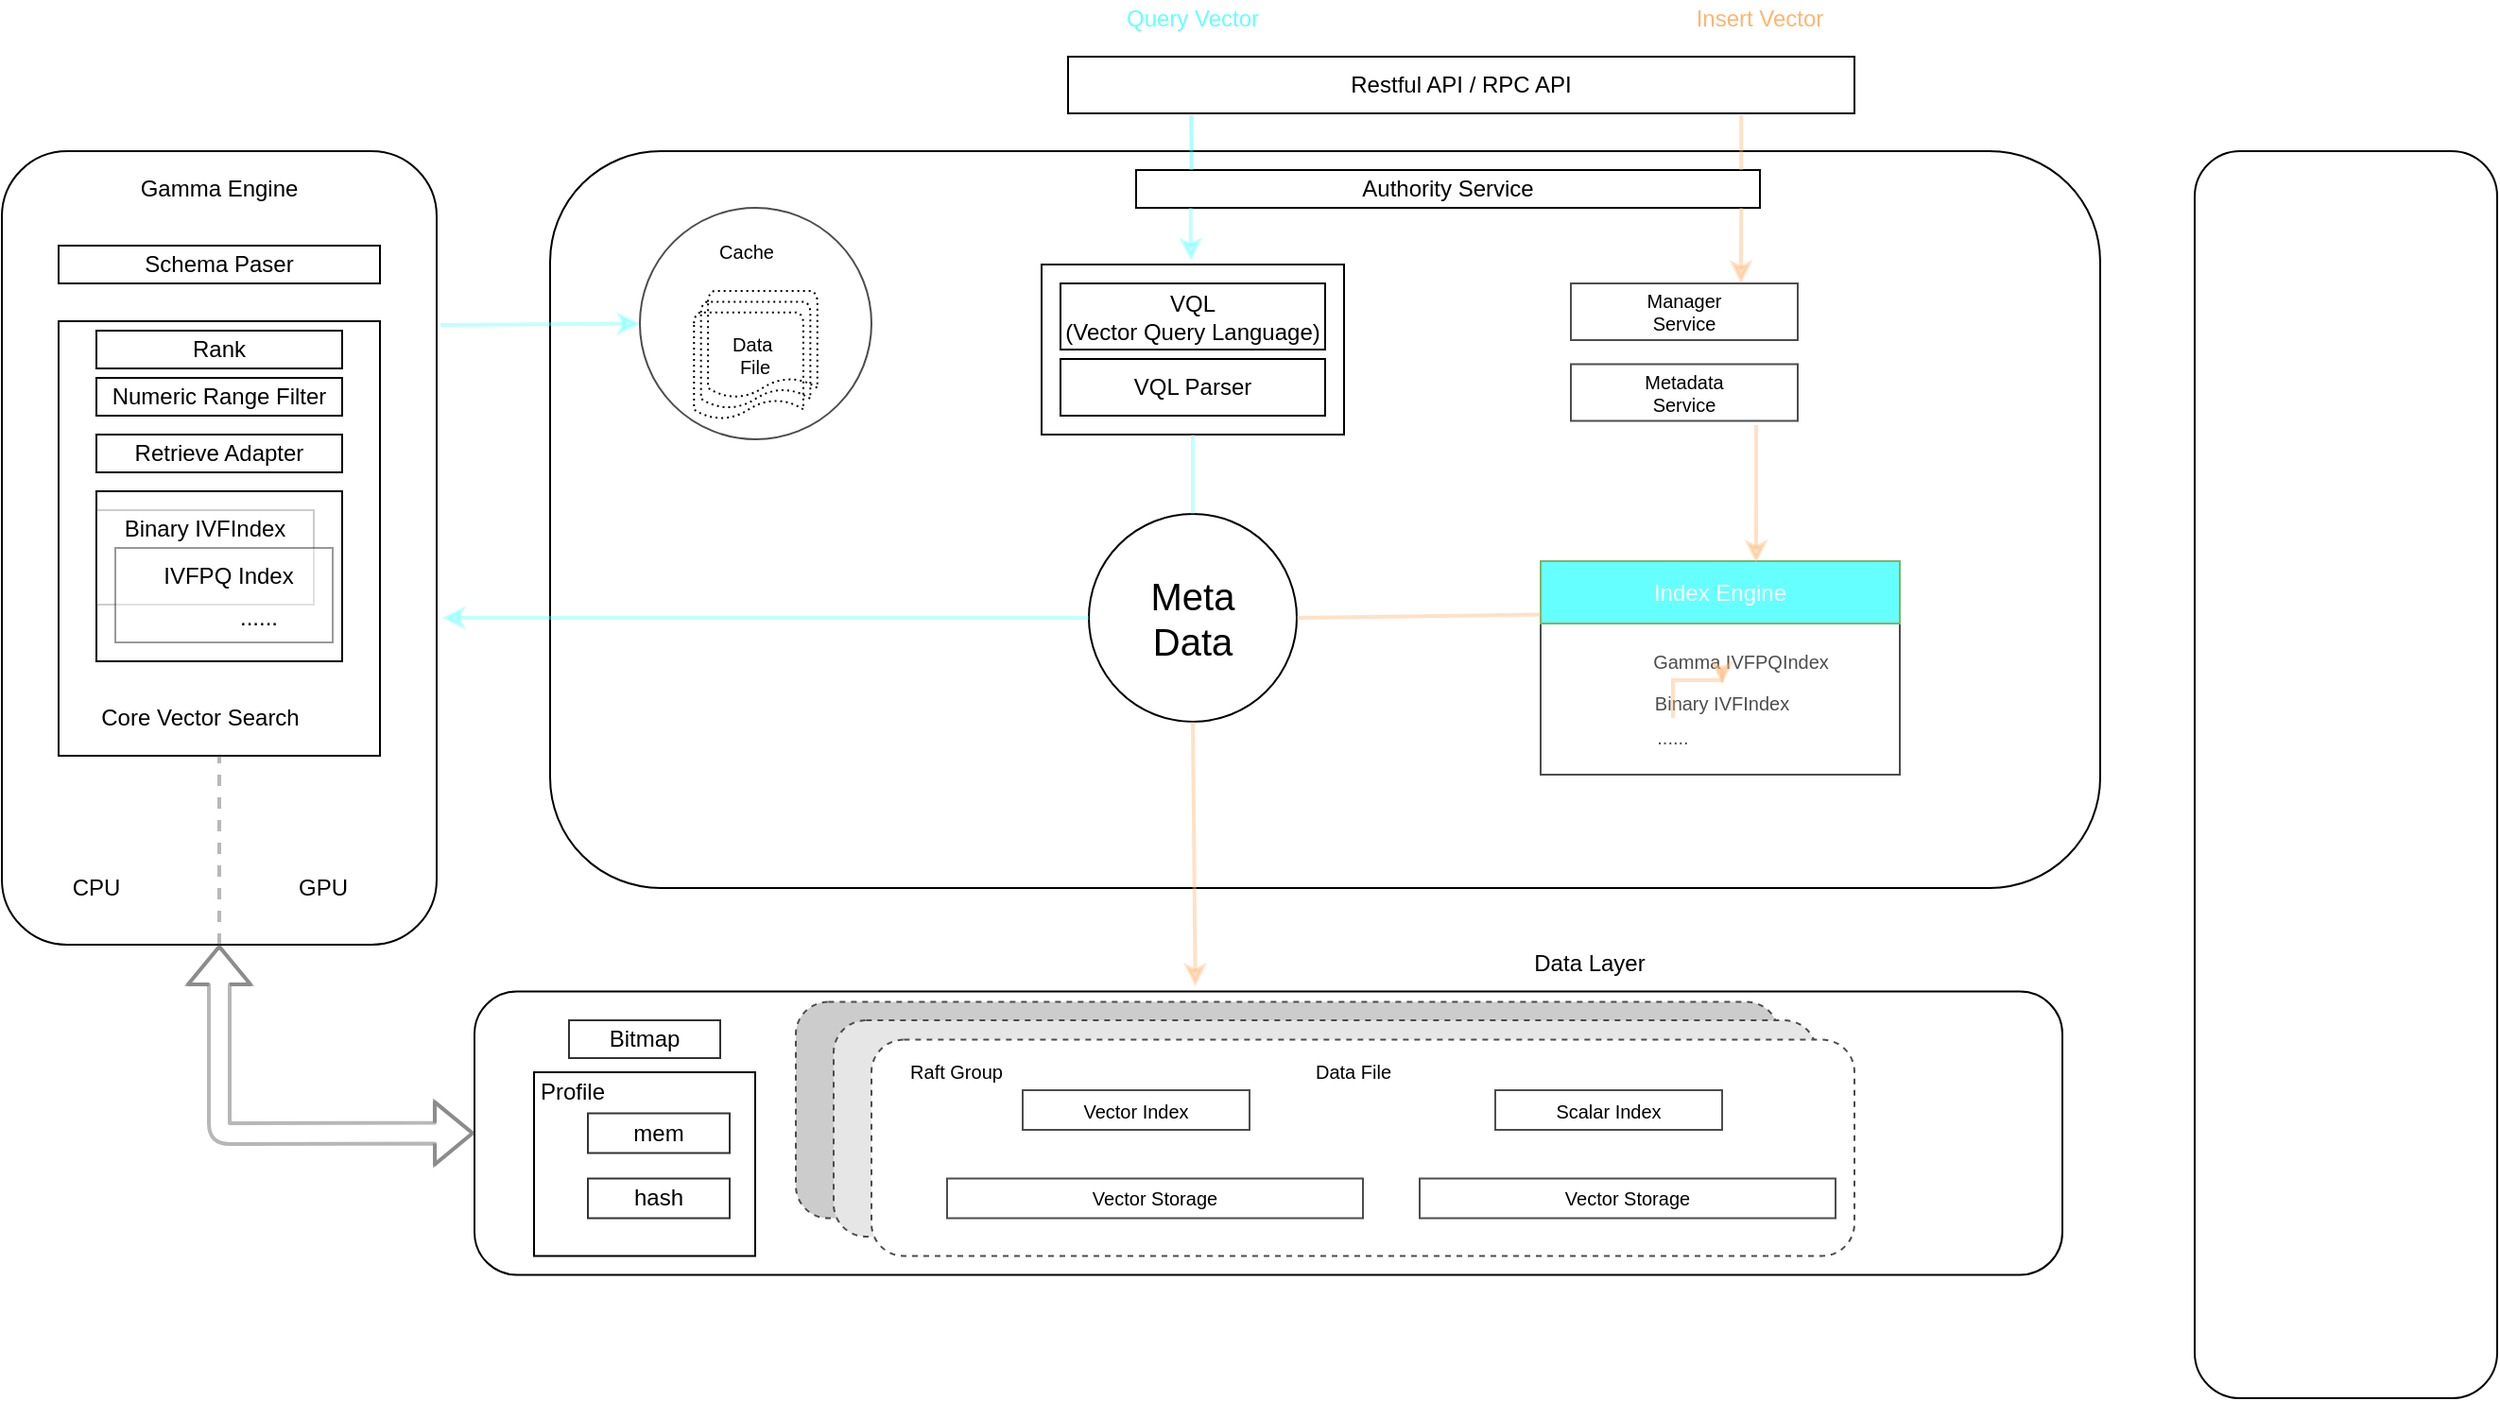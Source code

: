 <mxfile version="12.8.8" type="github">
  <diagram id="ewiyI6Ya4YxJHakEgsau" name="Page-1">
    <mxGraphModel dx="2212" dy="771" grid="1" gridSize="10" guides="1" tooltips="1" connect="1" arrows="1" fold="1" page="1" pageScale="1" pageWidth="827" pageHeight="1169" math="0" shadow="0">
      <root>
        <mxCell id="0" />
        <mxCell id="1" parent="0" />
        <mxCell id="YWar3o_qTFHEqiDnkTcQ-3" value="" style="rounded=1;whiteSpace=wrap;html=1;" vertex="1" parent="1">
          <mxGeometry x="140" y="130" width="820" height="390" as="geometry" />
        </mxCell>
        <mxCell id="YWar3o_qTFHEqiDnkTcQ-4" value="" style="rounded=1;whiteSpace=wrap;html=1;" vertex="1" parent="1">
          <mxGeometry x="-150" y="130" width="230" height="420" as="geometry" />
        </mxCell>
        <mxCell id="YWar3o_qTFHEqiDnkTcQ-5" value="" style="rounded=1;whiteSpace=wrap;html=1;" vertex="1" parent="1">
          <mxGeometry x="100" y="574.75" width="840" height="150" as="geometry" />
        </mxCell>
        <mxCell id="YWar3o_qTFHEqiDnkTcQ-6" value="" style="rounded=1;whiteSpace=wrap;html=1;" vertex="1" parent="1">
          <mxGeometry x="1010" y="130" width="160" height="660" as="geometry" />
        </mxCell>
        <mxCell id="YWar3o_qTFHEqiDnkTcQ-7" value="Restful API / RPC API" style="rounded=0;whiteSpace=wrap;html=1;" vertex="1" parent="1">
          <mxGeometry x="414" y="80" width="416" height="30" as="geometry" />
        </mxCell>
        <mxCell id="YWar3o_qTFHEqiDnkTcQ-8" value="Query Vector" style="text;html=1;strokeColor=none;fillColor=none;align=center;verticalAlign=middle;whiteSpace=wrap;rounded=0;fontColor=#66FFFF;" vertex="1" parent="1">
          <mxGeometry x="420" y="50" width="120" height="20" as="geometry" />
        </mxCell>
        <mxCell id="YWar3o_qTFHEqiDnkTcQ-9" value="Insert Vector" style="text;html=1;strokeColor=none;fillColor=none;align=center;verticalAlign=middle;whiteSpace=wrap;rounded=0;fontColor=#FFB570;" vertex="1" parent="1">
          <mxGeometry x="720" y="50" width="120" height="20" as="geometry" />
        </mxCell>
        <mxCell id="YWar3o_qTFHEqiDnkTcQ-10" value="Authority Service" style="rounded=0;whiteSpace=wrap;html=1;" vertex="1" parent="1">
          <mxGeometry x="450" y="140" width="330" height="20" as="geometry" />
        </mxCell>
        <mxCell id="YWar3o_qTFHEqiDnkTcQ-11" value="" style="rounded=0;whiteSpace=wrap;html=1;" vertex="1" parent="1">
          <mxGeometry x="400" y="190" width="160" height="90" as="geometry" />
        </mxCell>
        <mxCell id="YWar3o_qTFHEqiDnkTcQ-12" value="VQL&lt;br&gt;(Vector Query Language)" style="rounded=0;whiteSpace=wrap;html=1;" vertex="1" parent="1">
          <mxGeometry x="410" y="200" width="140" height="35" as="geometry" />
        </mxCell>
        <mxCell id="YWar3o_qTFHEqiDnkTcQ-13" value="VQL Parser" style="rounded=0;whiteSpace=wrap;html=1;" vertex="1" parent="1">
          <mxGeometry x="410" y="240" width="140" height="30" as="geometry" />
        </mxCell>
        <mxCell id="YWar3o_qTFHEqiDnkTcQ-14" value="&lt;font style=&quot;font-size: 20px&quot;&gt;Meta&lt;br&gt;Data&lt;/font&gt;" style="ellipse;whiteSpace=wrap;html=1;aspect=fixed;" vertex="1" parent="1">
          <mxGeometry x="425" y="322" width="110" height="110" as="geometry" />
        </mxCell>
        <mxCell id="YWar3o_qTFHEqiDnkTcQ-15" value="Gamma Engine" style="text;html=1;strokeColor=none;fillColor=none;align=center;verticalAlign=middle;whiteSpace=wrap;rounded=0;" vertex="1" parent="1">
          <mxGeometry x="-90" y="140" width="110" height="20" as="geometry" />
        </mxCell>
        <mxCell id="YWar3o_qTFHEqiDnkTcQ-16" value="Schema Paser" style="rounded=0;whiteSpace=wrap;html=1;" vertex="1" parent="1">
          <mxGeometry x="-120" y="180" width="170" height="20" as="geometry" />
        </mxCell>
        <mxCell id="YWar3o_qTFHEqiDnkTcQ-17" value="" style="rounded=0;whiteSpace=wrap;html=1;" vertex="1" parent="1">
          <mxGeometry x="-120" y="220" width="170" height="230" as="geometry" />
        </mxCell>
        <mxCell id="YWar3o_qTFHEqiDnkTcQ-18" value="Rank" style="rounded=0;whiteSpace=wrap;html=1;" vertex="1" parent="1">
          <mxGeometry x="-100" y="225" width="130" height="20" as="geometry" />
        </mxCell>
        <mxCell id="YWar3o_qTFHEqiDnkTcQ-19" value="Numeric Range Filter" style="rounded=0;whiteSpace=wrap;html=1;" vertex="1" parent="1">
          <mxGeometry x="-100" y="250" width="130" height="20" as="geometry" />
        </mxCell>
        <mxCell id="YWar3o_qTFHEqiDnkTcQ-20" value="Retrieve Adapter" style="rounded=0;whiteSpace=wrap;html=1;" vertex="1" parent="1">
          <mxGeometry x="-100" y="280" width="130" height="20" as="geometry" />
        </mxCell>
        <mxCell id="YWar3o_qTFHEqiDnkTcQ-21" value="" style="rounded=0;whiteSpace=wrap;html=1;" vertex="1" parent="1">
          <mxGeometry x="-100" y="310" width="130" height="90" as="geometry" />
        </mxCell>
        <mxCell id="YWar3o_qTFHEqiDnkTcQ-25" value="" style="rounded=0;whiteSpace=wrap;html=1;opacity=20;" vertex="1" parent="1">
          <mxGeometry x="-100" y="320" width="115" height="50" as="geometry" />
        </mxCell>
        <mxCell id="YWar3o_qTFHEqiDnkTcQ-26" value="Binary IVFIndex" style="text;html=1;strokeColor=none;fillColor=none;align=center;verticalAlign=middle;whiteSpace=wrap;rounded=0;" vertex="1" parent="1">
          <mxGeometry x="-100" y="320" width="115" height="20" as="geometry" />
        </mxCell>
        <mxCell id="YWar3o_qTFHEqiDnkTcQ-27" value="" style="rounded=0;whiteSpace=wrap;html=1;opacity=40;" vertex="1" parent="1">
          <mxGeometry x="-90" y="340" width="115" height="50" as="geometry" />
        </mxCell>
        <mxCell id="YWar3o_qTFHEqiDnkTcQ-28" value="IVFPQ Index" style="text;html=1;strokeColor=none;fillColor=none;align=center;verticalAlign=middle;whiteSpace=wrap;rounded=0;" vertex="1" parent="1">
          <mxGeometry x="-80" y="345" width="100" height="20" as="geometry" />
        </mxCell>
        <mxCell id="YWar3o_qTFHEqiDnkTcQ-29" value="......" style="text;html=1;strokeColor=none;fillColor=none;align=center;verticalAlign=middle;whiteSpace=wrap;rounded=0;" vertex="1" parent="1">
          <mxGeometry x="-54" y="367" width="80" height="20" as="geometry" />
        </mxCell>
        <mxCell id="YWar3o_qTFHEqiDnkTcQ-30" value="Core Vector Search" style="text;html=1;strokeColor=none;fillColor=none;align=center;verticalAlign=middle;whiteSpace=wrap;rounded=0;" vertex="1" parent="1">
          <mxGeometry x="-110" y="420" width="130" height="20" as="geometry" />
        </mxCell>
        <mxCell id="YWar3o_qTFHEqiDnkTcQ-36" value="" style="endArrow=none;dashed=1;html=1;shadow=0;strokeColor=#4D4D4D;strokeWidth=2;opacity=40;exitX=0.5;exitY=1;exitDx=0;exitDy=0;entryX=0.5;entryY=1;entryDx=0;entryDy=0;" edge="1" parent="1" source="YWar3o_qTFHEqiDnkTcQ-4" target="YWar3o_qTFHEqiDnkTcQ-17">
          <mxGeometry width="50" height="50" relative="1" as="geometry">
            <mxPoint x="-60" y="510" as="sourcePoint" />
            <mxPoint x="-10" y="460" as="targetPoint" />
          </mxGeometry>
        </mxCell>
        <mxCell id="YWar3o_qTFHEqiDnkTcQ-37" value="CPU" style="text;html=1;strokeColor=none;fillColor=none;align=center;verticalAlign=middle;whiteSpace=wrap;rounded=0;" vertex="1" parent="1">
          <mxGeometry x="-120" y="510" width="40" height="20" as="geometry" />
        </mxCell>
        <mxCell id="YWar3o_qTFHEqiDnkTcQ-38" value="GPU" style="text;html=1;strokeColor=none;fillColor=none;align=center;verticalAlign=middle;whiteSpace=wrap;rounded=0;" vertex="1" parent="1">
          <mxGeometry y="510" width="40" height="20" as="geometry" />
        </mxCell>
        <mxCell id="YWar3o_qTFHEqiDnkTcQ-40" value="Data Layer" style="text;html=1;strokeColor=none;fillColor=none;align=center;verticalAlign=middle;whiteSpace=wrap;rounded=0;opacity=80;" vertex="1" parent="1">
          <mxGeometry x="620" y="550" width="140" height="20" as="geometry" />
        </mxCell>
        <mxCell id="YWar3o_qTFHEqiDnkTcQ-46" value="Bitmap" style="rounded=0;whiteSpace=wrap;html=1;opacity=80;" vertex="1" parent="1">
          <mxGeometry x="150" y="590" width="80" height="20" as="geometry" />
        </mxCell>
        <mxCell id="YWar3o_qTFHEqiDnkTcQ-47" value="Profile" style="text;html=1;strokeColor=none;fillColor=none;align=center;verticalAlign=middle;whiteSpace=wrap;rounded=0;opacity=80;" vertex="1" parent="1">
          <mxGeometry x="131.5" y="617.5" width="40" height="20" as="geometry" />
        </mxCell>
        <mxCell id="YWar3o_qTFHEqiDnkTcQ-48" value="mem&lt;span style=&quot;color: rgba(0 , 0 , 0 , 0) ; font-family: monospace ; font-size: 0px ; white-space: nowrap&quot;&gt;%3CmxGraphModel%3E%3Croot%3E%3CmxCell%20id%3D%220%22%2F%3E%3CmxCell%20id%3D%221%22%20parent%3D%220%22%2F%3E%3CmxCell%20id%3D%222%22%20value%3D%22Vector%26lt%3Bbr%26gt%3B%26amp%3Bnbsp%3BStorage%22%20style%3D%22strokeWidth%3D2%3Bhtml%3D1%3Bshape%3Dmxgraph.flowchart.multi-document%3BwhiteSpace%3Dwrap%3Bopacity%3D80%3B%22%20vertex%3D%221%22%20parent%3D%221%22%3E%3CmxGeometry%20x%3D%22-54%22%20y%3D%22680%22%20width%3D%2294%22%20height%3D%2280%22%20as%3D%22geometry%22%2F%3E%3C%2FmxCell%3E%3C%2Froot%3E%3C%2FmxGraphModel%3E&lt;/span&gt;&lt;span style=&quot;color: rgba(0 , 0 , 0 , 0) ; font-family: monospace ; font-size: 0px ; white-space: nowrap&quot;&gt;%3CmxGraphModel%3E%3Croot%3E%3CmxCell%20id%3D%220%22%2F%3E%3CmxCell%20id%3D%221%22%20parent%3D%220%22%2F%3E%3CmxCell%20id%3D%222%22%20value%3D%22Vector%26lt%3Bbr%26gt%3B%26amp%3Bnbsp%3BStorage%22%20style%3D%22strokeWidth%3D2%3Bhtml%3D1%3Bshape%3Dmxgraph.flowchart.multi-document%3BwhiteSpace%3Dwrap%3Bopacity%3D80%3B%22%20vertex%3D%221%22%20parent%3D%221%22%3E%3CmxGeometry%20x%3D%22-54%22%20y%3D%22680%22%20width%3D%2294%22%20height%3D%2280%22%20as%3D%22geometry%22%2F%3E%3C%2FmxCell%3E%3C%2Froot%3E%3C%2FmxGraphModel%3E&lt;/span&gt;" style="rounded=0;whiteSpace=wrap;html=1;opacity=80;" vertex="1" parent="1">
          <mxGeometry x="160" y="639.25" width="75" height="21" as="geometry" />
        </mxCell>
        <mxCell id="YWar3o_qTFHEqiDnkTcQ-49" value="hash" style="rounded=0;whiteSpace=wrap;html=1;opacity=80;" vertex="1" parent="1">
          <mxGeometry x="160" y="673.75" width="75" height="21" as="geometry" />
        </mxCell>
        <mxCell id="YWar3o_qTFHEqiDnkTcQ-50" value="" style="rounded=0;whiteSpace=wrap;html=1;fillColor=none;" vertex="1" parent="1">
          <mxGeometry x="131.5" y="617.5" width="117" height="97.25" as="geometry" />
        </mxCell>
        <mxCell id="YWar3o_qTFHEqiDnkTcQ-72" value="" style="rounded=1;whiteSpace=wrap;html=1;strokeColor=#4D4D4D;fillColor=#CCCCCC;fontSize=10;dashed=1;" vertex="1" parent="1">
          <mxGeometry x="270" y="580.25" width="520" height="114.5" as="geometry" />
        </mxCell>
        <mxCell id="YWar3o_qTFHEqiDnkTcQ-74" value="" style="rounded=1;whiteSpace=wrap;html=1;strokeColor=#4D4D4D;fillColor=#E6E6E6;fontSize=10;dashed=1;" vertex="1" parent="1">
          <mxGeometry x="290" y="590" width="520" height="114.5" as="geometry" />
        </mxCell>
        <mxCell id="YWar3o_qTFHEqiDnkTcQ-75" value="" style="rounded=1;whiteSpace=wrap;html=1;strokeColor=#4D4D4D;fillColor=#FFFFFF;fontSize=10;dashed=1;" vertex="1" parent="1">
          <mxGeometry x="310" y="600.25" width="520" height="114.5" as="geometry" />
        </mxCell>
        <mxCell id="YWar3o_qTFHEqiDnkTcQ-76" value="Vector Index&lt;span style=&quot;color: rgba(0 , 0 , 0 , 0) ; font-family: monospace ; font-size: 0px ; white-space: nowrap&quot;&gt;%3CmxGraphModel%3E%3Croot%3E%3CmxCell%20id%3D%220%22%2F%3E%3CmxCell%20id%3D%221%22%20parent%3D%220%22%2F%3E%3CmxCell%20id%3D%222%22%20value%3D%22%22%20style%3D%22rounded%3D1%3BwhiteSpace%3Dwrap%3Bhtml%3D1%3BstrokeColor%3D%234D4D4D%3BfillColor%3D%23FFFFFF%3BfontSize%3D10%3Bdashed%3D1%3B%22%20vertex%3D%221%22%20parent%3D%221%22%3E%3CmxGeometry%20x%3D%22300%22%20y%3D%22625.5%22%20width%3D%22520%22%20height%3D%22114.5%22%20as%3D%22geometry%22%2F%3E%3C%2FmxCell%3E%3C%2Froot%3E%3C%2FmxGraphModel%3E&lt;/span&gt;" style="rounded=0;whiteSpace=wrap;html=1;strokeColor=#4D4D4D;fillColor=none;fontSize=10;" vertex="1" parent="1">
          <mxGeometry x="390" y="627" width="120" height="21" as="geometry" />
        </mxCell>
        <mxCell id="YWar3o_qTFHEqiDnkTcQ-77" value="Scalar Index&lt;span style=&quot;color: rgba(0 , 0 , 0 , 0) ; font-family: monospace ; font-size: 0px ; white-space: nowrap&quot;&gt;%3CmxGraphModel%3E%3Croot%3E%3CmxCell%20id%3D%220%22%2F%3E%3CmxCell%20id%3D%221%22%20parent%3D%220%22%2F%3E%3CmxCell%20id%3D%222%22%20value%3D%22%22%20style%3D%22rounded%3D1%3BwhiteSpace%3Dwrap%3Bhtml%3D1%3BstrokeColor%3D%234D4D4D%3BfillColor%3D%23FFFFFF%3BfontSize%3D10%3Bdashed%3D1%3B%22%20vertex%3D%221%22%20parent%3D%221%22%3E%3CmxGeometry%20x%3D%22300%22%20y%3D%22625.5%22%20width%3D%22520%22%20height%3D%22114.5%22%20as%3D%22geometry%22%2F%3E%3C%2FmxCell%3E%3C%2Froot%3E%3C%2FmxGraphModel%3E&lt;/span&gt;" style="rounded=0;whiteSpace=wrap;html=1;strokeColor=#4D4D4D;fillColor=none;fontSize=10;" vertex="1" parent="1">
          <mxGeometry x="640" y="627" width="120" height="21" as="geometry" />
        </mxCell>
        <mxCell id="YWar3o_qTFHEqiDnkTcQ-78" value="Vector Storage&lt;span style=&quot;color: rgba(0 , 0 , 0 , 0) ; font-family: monospace ; font-size: 0px ; white-space: nowrap&quot;&gt;%3CmxGraphModel%3E%3Croot%3E%3CmxCell%20id%3D%220%22%2F%3E%3CmxCell%20id%3D%221%22%20parent%3D%220%22%2F%3E%3CmxCell%20id%3D%222%22%20value%3D%22%22%20style%3D%22rounded%3D1%3BwhiteSpace%3Dwrap%3Bhtml%3D1%3BstrokeColor%3D%234D4D4D%3BfillColor%3D%23FFFFFF%3BfontSize%3D10%3Bdashed%3D1%3B%22%20vertex%3D%221%22%20parent%3D%221%22%3E%3CmxGeometry%20x%3D%22300%22%20y%3D%22625.5%22%20width%3D%22520%22%20height%3D%22114.5%22%20as%3D%22geometry%22%2F%3E%3C%2FmxCell%3E%3C%2Froot%3E%3C%2FmxGraphModel%&lt;/span&gt;" style="rounded=0;whiteSpace=wrap;html=1;strokeColor=#4D4D4D;fillColor=none;fontSize=10;" vertex="1" parent="1">
          <mxGeometry x="350" y="673.75" width="220" height="21" as="geometry" />
        </mxCell>
        <mxCell id="YWar3o_qTFHEqiDnkTcQ-79" value="Vector Storage&lt;span style=&quot;color: rgba(0 , 0 , 0 , 0) ; font-family: monospace ; font-size: 0px ; white-space: nowrap&quot;&gt;%3CmxGraphModel%3E%3Croot%3E%3CmxCell%20id%3D%220%22%2F%3E%3CmxCell%20id%3D%221%22%20parent%3D%220%22%2F%3E%3CmxCell%20id%3D%222%22%20value%3D%22%22%20style%3D%22rounded%3D1%3BwhiteSpace%3Dwrap%3Bhtml%3D1%3BstrokeColor%3D%234D4D4D%3BfillColor%3D%23FFFFFF%3BfontSize%3D10%3Bdashed%3D1%3B%22%20vertex%3D%221%22%20parent%3D%221%22%3E%3CmxGeometry%20x%3D%22300%22%20y%3D%22625.5%22%20width%3D%22520%22%20height%3D%22114.5%22%20as%3D%22geometry%22%2F%3E%3C%2FmxCell%3E%3C%2Froot%3E%3C%2FmxGraphModel%&lt;/span&gt;" style="rounded=0;whiteSpace=wrap;html=1;strokeColor=#4D4D4D;fillColor=none;fontSize=10;" vertex="1" parent="1">
          <mxGeometry x="600" y="673.75" width="220" height="21" as="geometry" />
        </mxCell>
        <mxCell id="YWar3o_qTFHEqiDnkTcQ-81" value="Raft Group" style="text;html=1;strokeColor=none;fillColor=none;align=center;verticalAlign=middle;whiteSpace=wrap;rounded=0;fontSize=10;" vertex="1" parent="1">
          <mxGeometry x="320" y="607" width="70" height="20" as="geometry" />
        </mxCell>
        <mxCell id="YWar3o_qTFHEqiDnkTcQ-82" value="" style="shape=flexArrow;endArrow=classic;startArrow=classic;html=1;shadow=0;strokeColor=#4D4D4D;strokeWidth=2;fontSize=10;opacity=40;entryX=0.5;entryY=1;entryDx=0;entryDy=0;exitX=0;exitY=0.5;exitDx=0;exitDy=0;" edge="1" parent="1" source="YWar3o_qTFHEqiDnkTcQ-5" target="YWar3o_qTFHEqiDnkTcQ-4">
          <mxGeometry width="50" height="50" relative="1" as="geometry">
            <mxPoint x="-70" y="660" as="sourcePoint" />
            <mxPoint x="-20" y="610" as="targetPoint" />
            <Array as="points">
              <mxPoint x="-35" y="650" />
            </Array>
          </mxGeometry>
        </mxCell>
        <mxCell id="YWar3o_qTFHEqiDnkTcQ-83" value="" style="ellipse;whiteSpace=wrap;html=1;aspect=fixed;strokeColor=#4D4D4D;fillColor=none;fontSize=10;" vertex="1" parent="1">
          <mxGeometry x="187.5" y="160" width="122.5" height="122.5" as="geometry" />
        </mxCell>
        <mxCell id="YWar3o_qTFHEqiDnkTcQ-84" value="Data File" style="text;html=1;strokeColor=none;fillColor=none;align=center;verticalAlign=middle;whiteSpace=wrap;rounded=0;fontSize=10;" vertex="1" parent="1">
          <mxGeometry x="530" y="607" width="70" height="20" as="geometry" />
        </mxCell>
        <mxCell id="YWar3o_qTFHEqiDnkTcQ-87" value="Data&amp;nbsp;&lt;br&gt;File" style="strokeWidth=1;html=1;shape=mxgraph.flowchart.multi-document;whiteSpace=wrap;fillColor=none;fontSize=10;dashed=1;dashPattern=1 2;" vertex="1" parent="1">
          <mxGeometry x="216.13" y="204" width="65.25" height="68.75" as="geometry" />
        </mxCell>
        <mxCell id="YWar3o_qTFHEqiDnkTcQ-88" value="Cache" style="text;html=1;strokeColor=none;fillColor=none;align=center;verticalAlign=middle;whiteSpace=wrap;rounded=0;dashed=1;dashPattern=1 2;fontSize=10;" vertex="1" parent="1">
          <mxGeometry x="224" y="173" width="40" height="20" as="geometry" />
        </mxCell>
        <mxCell id="YWar3o_qTFHEqiDnkTcQ-91" value="Manager&lt;br&gt;Service" style="rounded=0;whiteSpace=wrap;html=1;strokeColor=#4D4D4D;strokeWidth=1;fillColor=none;fontSize=10;" vertex="1" parent="1">
          <mxGeometry x="680" y="200" width="120" height="30" as="geometry" />
        </mxCell>
        <mxCell id="YWar3o_qTFHEqiDnkTcQ-92" value="Metadata&lt;br&gt;Service" style="rounded=0;whiteSpace=wrap;html=1;strokeColor=#4D4D4D;strokeWidth=1;fillColor=none;fontSize=10;" vertex="1" parent="1">
          <mxGeometry x="680" y="242.75" width="120" height="30" as="geometry" />
        </mxCell>
        <mxCell id="YWar3o_qTFHEqiDnkTcQ-94" value="" style="endArrow=classic;html=1;shadow=0;strokeColor=#66FFFF;strokeWidth=2;fontSize=10;opacity=40;entryX=0.806;entryY=-0.022;entryDx=0;entryDy=0;exitX=0.148;exitY=1;exitDx=0;exitDy=0;exitPerimeter=0;entryPerimeter=0;fillColor=#dae8fc;" edge="1" parent="1">
          <mxGeometry width="50" height="50" relative="1" as="geometry">
            <mxPoint x="478.84" y="160" as="sourcePoint" />
            <mxPoint x="478.96" y="188.02" as="targetPoint" />
          </mxGeometry>
        </mxCell>
        <mxCell id="YWar3o_qTFHEqiDnkTcQ-95" value="" style="endArrow=none;html=1;shadow=0;strokeColor=#33FFFF;strokeWidth=2;fontSize=10;opacity=40;entryX=0.233;entryY=1.033;entryDx=0;entryDy=0;entryPerimeter=0;exitX=0.125;exitY=0;exitDx=0;exitDy=0;exitPerimeter=0;fillColor=#dae8fc;" edge="1" parent="1">
          <mxGeometry width="50" height="50" relative="1" as="geometry">
            <mxPoint x="479.25" y="140" as="sourcePoint" />
            <mxPoint x="479.18" y="110.99" as="targetPoint" />
          </mxGeometry>
        </mxCell>
        <mxCell id="YWar3o_qTFHEqiDnkTcQ-98" value="" style="endArrow=none;html=1;shadow=0;strokeColor=#66FFFF;strokeWidth=2;fontSize=10;opacity=40;entryX=0.5;entryY=1;entryDx=0;entryDy=0;exitX=0.5;exitY=0;exitDx=0;exitDy=0;" edge="1" parent="1" source="YWar3o_qTFHEqiDnkTcQ-14" target="YWar3o_qTFHEqiDnkTcQ-11">
          <mxGeometry width="50" height="50" relative="1" as="geometry">
            <mxPoint x="310" y="370" as="sourcePoint" />
            <mxPoint x="360" y="320" as="targetPoint" />
          </mxGeometry>
        </mxCell>
        <mxCell id="YWar3o_qTFHEqiDnkTcQ-99" value="" style="endArrow=classic;html=1;shadow=0;strokeColor=#66FFFF;strokeWidth=2;fontSize=10;opacity=40;entryX=1.013;entryY=0.588;entryDx=0;entryDy=0;entryPerimeter=0;" edge="1" parent="1" source="YWar3o_qTFHEqiDnkTcQ-14" target="YWar3o_qTFHEqiDnkTcQ-4">
          <mxGeometry width="50" height="50" relative="1" as="geometry">
            <mxPoint x="250" y="400" as="sourcePoint" />
            <mxPoint x="300" y="350" as="targetPoint" />
          </mxGeometry>
        </mxCell>
        <mxCell id="YWar3o_qTFHEqiDnkTcQ-104" value="" style="rounded=0;whiteSpace=wrap;html=1;strokeColor=#4D4D4D;strokeWidth=1;fillColor=none;fontSize=10;fontColor=#66FFFF;" vertex="1" parent="1">
          <mxGeometry x="664" y="347" width="190" height="113" as="geometry" />
        </mxCell>
        <mxCell id="YWar3o_qTFHEqiDnkTcQ-105" value="&lt;font color=&quot;#ffffff&quot; style=&quot;font-size: 12px&quot;&gt;Index Engine&lt;/font&gt;" style="rounded=0;whiteSpace=wrap;html=1;strokeColor=#82b366;strokeWidth=1;fillColor=#66FFFF;fontSize=10;" vertex="1" parent="1">
          <mxGeometry x="664" y="347" width="190" height="33" as="geometry" />
        </mxCell>
        <mxCell id="YWar3o_qTFHEqiDnkTcQ-107" value="Gamma IVFPQIndex" style="text;html=1;strokeColor=none;fillColor=none;align=center;verticalAlign=middle;whiteSpace=wrap;rounded=0;fontSize=10;fontColor=#4D4D4D;" vertex="1" parent="1">
          <mxGeometry x="700" y="390" width="140" height="20" as="geometry" />
        </mxCell>
        <mxCell id="YWar3o_qTFHEqiDnkTcQ-108" value="Binary IVFIndex" style="text;html=1;strokeColor=none;fillColor=none;align=center;verticalAlign=middle;whiteSpace=wrap;rounded=0;fontSize=10;fontColor=#4D4D4D;" vertex="1" parent="1">
          <mxGeometry x="690" y="412" width="140" height="20" as="geometry" />
        </mxCell>
        <mxCell id="YWar3o_qTFHEqiDnkTcQ-110" value="" style="endArrow=classic;html=1;shadow=0;strokeColor=#66FFFF;strokeWidth=2;fontSize=10;fontColor=#4D4D4D;opacity=40;entryX=0;entryY=0.5;entryDx=0;entryDy=0;exitX=1.009;exitY=0.219;exitDx=0;exitDy=0;exitPerimeter=0;" edge="1" parent="1" source="YWar3o_qTFHEqiDnkTcQ-4" target="YWar3o_qTFHEqiDnkTcQ-83">
          <mxGeometry width="50" height="50" relative="1" as="geometry">
            <mxPoint x="170" y="370" as="sourcePoint" />
            <mxPoint x="220" y="320" as="targetPoint" />
          </mxGeometry>
        </mxCell>
        <mxCell id="YWar3o_qTFHEqiDnkTcQ-126" style="edgeStyle=orthogonalEdgeStyle;rounded=0;comic=0;orthogonalLoop=1;jettySize=auto;html=1;exitX=0.5;exitY=0;exitDx=0;exitDy=0;shadow=0;strokeColor=#FFB570;strokeWidth=2;fontSize=10;fontColor=#FFB570;opacity=40;" edge="1" parent="1" source="YWar3o_qTFHEqiDnkTcQ-111" target="YWar3o_qTFHEqiDnkTcQ-108">
          <mxGeometry relative="1" as="geometry" />
        </mxCell>
        <mxCell id="YWar3o_qTFHEqiDnkTcQ-111" value="......" style="text;html=1;strokeColor=none;fillColor=none;align=center;verticalAlign=middle;whiteSpace=wrap;rounded=0;fontSize=10;fontColor=#4D4D4D;" vertex="1" parent="1">
          <mxGeometry x="714" y="430" width="40" height="20" as="geometry" />
        </mxCell>
        <mxCell id="YWar3o_qTFHEqiDnkTcQ-120" value="" style="endArrow=none;html=1;shadow=0;strokeColor=#FFB570;strokeWidth=2;fontSize=10;fontColor=#FFB570;opacity=40;entryX=0.856;entryY=1.033;entryDx=0;entryDy=0;entryPerimeter=0;exitX=0.97;exitY=0;exitDx=0;exitDy=0;exitPerimeter=0;" edge="1" parent="1" source="YWar3o_qTFHEqiDnkTcQ-10" target="YWar3o_qTFHEqiDnkTcQ-7">
          <mxGeometry width="50" height="50" relative="1" as="geometry">
            <mxPoint x="830" y="200" as="sourcePoint" />
            <mxPoint x="880" y="150" as="targetPoint" />
          </mxGeometry>
        </mxCell>
        <mxCell id="YWar3o_qTFHEqiDnkTcQ-121" value="" style="endArrow=classic;html=1;shadow=0;strokeColor=#FFB570;strokeWidth=2;fontSize=10;fontColor=#FFB570;opacity=40;entryX=0.75;entryY=0;entryDx=0;entryDy=0;exitX=0.97;exitY=1;exitDx=0;exitDy=0;exitPerimeter=0;" edge="1" parent="1" source="YWar3o_qTFHEqiDnkTcQ-10" target="YWar3o_qTFHEqiDnkTcQ-91">
          <mxGeometry width="50" height="50" relative="1" as="geometry">
            <mxPoint x="820" y="210" as="sourcePoint" />
            <mxPoint x="870" y="160" as="targetPoint" />
          </mxGeometry>
        </mxCell>
        <mxCell id="YWar3o_qTFHEqiDnkTcQ-123" value="" style="endArrow=classic;html=1;shadow=0;strokeColor=#FFB570;strokeWidth=2;fontSize=10;fontColor=#FFB570;opacity=40;entryX=0.6;entryY=0.03;entryDx=0;entryDy=0;entryPerimeter=0;exitX=0.817;exitY=1.075;exitDx=0;exitDy=0;exitPerimeter=0;" edge="1" parent="1" source="YWar3o_qTFHEqiDnkTcQ-92" target="YWar3o_qTFHEqiDnkTcQ-105">
          <mxGeometry width="50" height="50" relative="1" as="geometry">
            <mxPoint x="830" y="310" as="sourcePoint" />
            <mxPoint x="880" y="260" as="targetPoint" />
          </mxGeometry>
        </mxCell>
        <mxCell id="YWar3o_qTFHEqiDnkTcQ-124" value="" style="endArrow=none;html=1;shadow=0;strokeColor=#FFB570;strokeWidth=2;fontSize=10;fontColor=#FFB570;opacity=40;entryX=0;entryY=0.25;entryDx=0;entryDy=0;exitX=1;exitY=0.5;exitDx=0;exitDy=0;" edge="1" parent="1" source="YWar3o_qTFHEqiDnkTcQ-14" target="YWar3o_qTFHEqiDnkTcQ-104">
          <mxGeometry width="50" height="50" relative="1" as="geometry">
            <mxPoint x="590" y="410" as="sourcePoint" />
            <mxPoint x="640" y="360" as="targetPoint" />
          </mxGeometry>
        </mxCell>
        <mxCell id="YWar3o_qTFHEqiDnkTcQ-125" value="" style="endArrow=classic;html=1;shadow=0;strokeColor=#FFB570;strokeWidth=2;fontSize=10;fontColor=#FFB570;opacity=40;entryX=0.454;entryY=-0.018;entryDx=0;entryDy=0;exitX=0.5;exitY=1;exitDx=0;exitDy=0;entryPerimeter=0;" edge="1" parent="1" source="YWar3o_qTFHEqiDnkTcQ-14" target="YWar3o_qTFHEqiDnkTcQ-5">
          <mxGeometry width="50" height="50" relative="1" as="geometry">
            <mxPoint x="400" y="500" as="sourcePoint" />
            <mxPoint x="450" y="450" as="targetPoint" />
          </mxGeometry>
        </mxCell>
      </root>
    </mxGraphModel>
  </diagram>
</mxfile>
